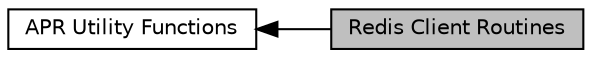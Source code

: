 digraph "Redis Client Routines"
{
  edge [fontname="Helvetica",fontsize="10",labelfontname="Helvetica",labelfontsize="10"];
  node [fontname="Helvetica",fontsize="10",shape=record];
  rankdir=LR;
  Node0 [label="Redis Client Routines",height=0.2,width=0.4,color="black", fillcolor="grey75", style="filled", fontcolor="black"];
  Node1 [label="APR Utility Functions",height=0.2,width=0.4,color="black", fillcolor="white", style="filled",URL="$group___a_p_r___util.html"];
  Node1->Node0 [shape=plaintext, dir="back", style="solid"];
}
